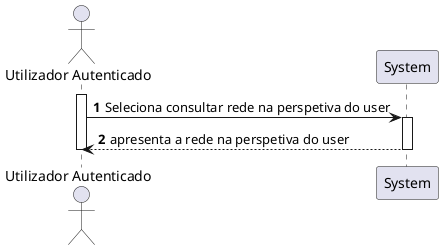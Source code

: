 @startuml
autonumber
'hide footbox

actor "Utilizador Autenticado" as ua

activate ua
ua->"System": Seleciona consultar rede na perspetiva do user
activate "System"
"System"-->ua: apresenta a rede na perspetiva do user
deactivate "System"

deactivate "System"
deactivate ua
@enduml